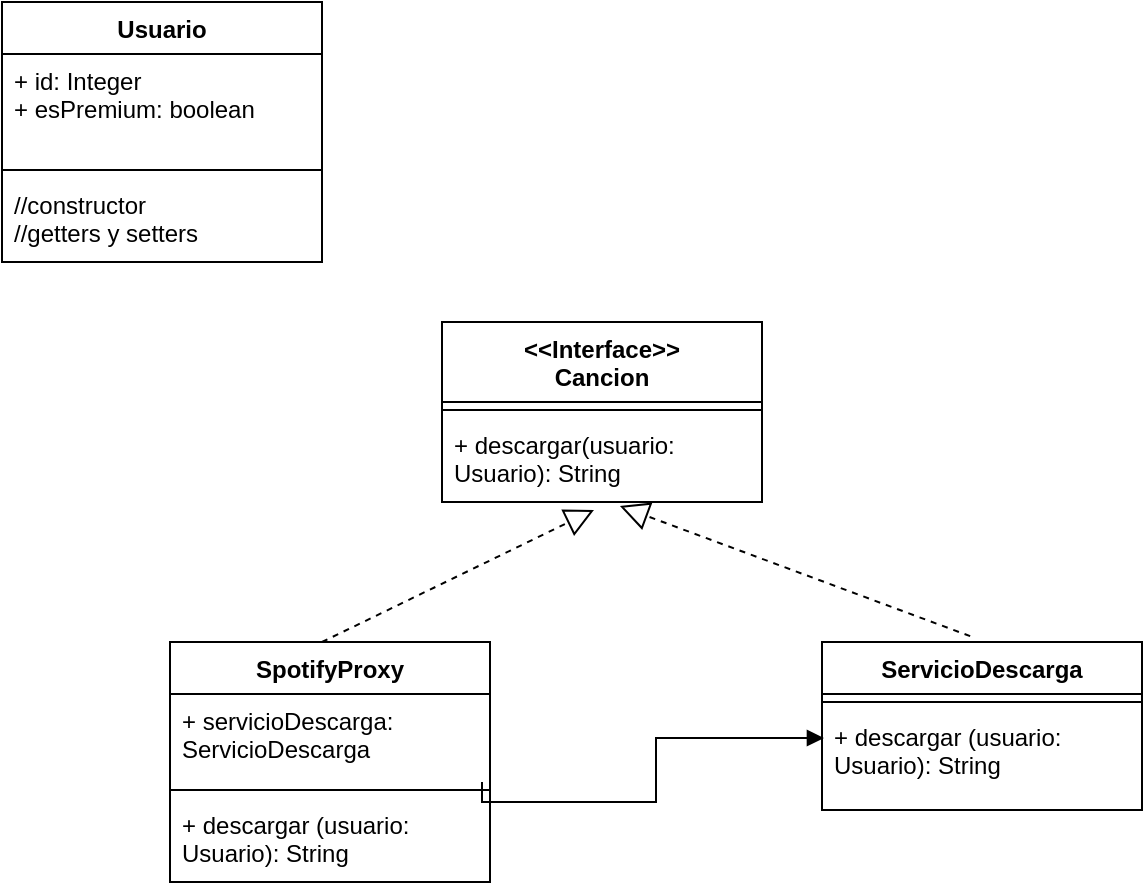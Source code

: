 <mxfile version="21.2.9" type="device">
  <diagram name="Page-1" id="4v0VugBD950doRNQBEw-">
    <mxGraphModel dx="1434" dy="764" grid="1" gridSize="10" guides="1" tooltips="1" connect="1" arrows="1" fold="1" page="1" pageScale="1" pageWidth="827" pageHeight="1169" math="0" shadow="0">
      <root>
        <mxCell id="0" />
        <mxCell id="1" parent="0" />
        <mxCell id="JLtGzhH2Q6yY1cW3T13B-5" value="Usuario" style="swimlane;fontStyle=1;align=center;verticalAlign=top;childLayout=stackLayout;horizontal=1;startSize=26;horizontalStack=0;resizeParent=1;resizeParentMax=0;resizeLast=0;collapsible=1;marginBottom=0;whiteSpace=wrap;html=1;" vertex="1" parent="1">
          <mxGeometry x="170" y="80" width="160" height="130" as="geometry" />
        </mxCell>
        <mxCell id="JLtGzhH2Q6yY1cW3T13B-6" value="+ id: Integer&lt;br&gt;+ esPremium: boolean&amp;nbsp;" style="text;strokeColor=none;fillColor=none;align=left;verticalAlign=top;spacingLeft=4;spacingRight=4;overflow=hidden;rotatable=0;points=[[0,0.5],[1,0.5]];portConstraint=eastwest;whiteSpace=wrap;html=1;" vertex="1" parent="JLtGzhH2Q6yY1cW3T13B-5">
          <mxGeometry y="26" width="160" height="54" as="geometry" />
        </mxCell>
        <mxCell id="JLtGzhH2Q6yY1cW3T13B-7" value="" style="line;strokeWidth=1;fillColor=none;align=left;verticalAlign=middle;spacingTop=-1;spacingLeft=3;spacingRight=3;rotatable=0;labelPosition=right;points=[];portConstraint=eastwest;strokeColor=inherit;" vertex="1" parent="JLtGzhH2Q6yY1cW3T13B-5">
          <mxGeometry y="80" width="160" height="8" as="geometry" />
        </mxCell>
        <mxCell id="JLtGzhH2Q6yY1cW3T13B-8" value="//constructor&lt;br&gt;//getters y setters" style="text;strokeColor=none;fillColor=none;align=left;verticalAlign=top;spacingLeft=4;spacingRight=4;overflow=hidden;rotatable=0;points=[[0,0.5],[1,0.5]];portConstraint=eastwest;whiteSpace=wrap;html=1;" vertex="1" parent="JLtGzhH2Q6yY1cW3T13B-5">
          <mxGeometry y="88" width="160" height="42" as="geometry" />
        </mxCell>
        <mxCell id="JLtGzhH2Q6yY1cW3T13B-9" value="&amp;lt;&amp;lt;Interface&amp;gt;&amp;gt;&lt;br&gt;Cancion" style="swimlane;fontStyle=1;align=center;verticalAlign=top;childLayout=stackLayout;horizontal=1;startSize=40;horizontalStack=0;resizeParent=1;resizeParentMax=0;resizeLast=0;collapsible=1;marginBottom=0;whiteSpace=wrap;html=1;" vertex="1" parent="1">
          <mxGeometry x="390" y="240" width="160" height="90" as="geometry" />
        </mxCell>
        <mxCell id="JLtGzhH2Q6yY1cW3T13B-11" value="" style="line;strokeWidth=1;fillColor=none;align=left;verticalAlign=middle;spacingTop=-1;spacingLeft=3;spacingRight=3;rotatable=0;labelPosition=right;points=[];portConstraint=eastwest;strokeColor=inherit;" vertex="1" parent="JLtGzhH2Q6yY1cW3T13B-9">
          <mxGeometry y="40" width="160" height="8" as="geometry" />
        </mxCell>
        <mxCell id="JLtGzhH2Q6yY1cW3T13B-12" value="+ descargar(usuario: Usuario): String" style="text;strokeColor=none;fillColor=none;align=left;verticalAlign=top;spacingLeft=4;spacingRight=4;overflow=hidden;rotatable=0;points=[[0,0.5],[1,0.5]];portConstraint=eastwest;whiteSpace=wrap;html=1;" vertex="1" parent="JLtGzhH2Q6yY1cW3T13B-9">
          <mxGeometry y="48" width="160" height="42" as="geometry" />
        </mxCell>
        <mxCell id="JLtGzhH2Q6yY1cW3T13B-13" value="SpotifyProxy" style="swimlane;fontStyle=1;align=center;verticalAlign=top;childLayout=stackLayout;horizontal=1;startSize=26;horizontalStack=0;resizeParent=1;resizeParentMax=0;resizeLast=0;collapsible=1;marginBottom=0;whiteSpace=wrap;html=1;" vertex="1" parent="1">
          <mxGeometry x="254" y="400" width="160" height="120" as="geometry" />
        </mxCell>
        <mxCell id="JLtGzhH2Q6yY1cW3T13B-21" value="" style="endArrow=block;dashed=1;endFill=0;endSize=12;html=1;rounded=0;entryX=0.475;entryY=1.095;entryDx=0;entryDy=0;entryPerimeter=0;" edge="1" parent="JLtGzhH2Q6yY1cW3T13B-13" target="JLtGzhH2Q6yY1cW3T13B-12">
          <mxGeometry width="160" relative="1" as="geometry">
            <mxPoint x="76" as="sourcePoint" />
            <mxPoint x="236" as="targetPoint" />
          </mxGeometry>
        </mxCell>
        <mxCell id="JLtGzhH2Q6yY1cW3T13B-14" value="+ servicioDescarga: ServicioDescarga" style="text;strokeColor=none;fillColor=none;align=left;verticalAlign=top;spacingLeft=4;spacingRight=4;overflow=hidden;rotatable=0;points=[[0,0.5],[1,0.5]];portConstraint=eastwest;whiteSpace=wrap;html=1;" vertex="1" parent="JLtGzhH2Q6yY1cW3T13B-13">
          <mxGeometry y="26" width="160" height="44" as="geometry" />
        </mxCell>
        <mxCell id="JLtGzhH2Q6yY1cW3T13B-15" value="" style="line;strokeWidth=1;fillColor=none;align=left;verticalAlign=middle;spacingTop=-1;spacingLeft=3;spacingRight=3;rotatable=0;labelPosition=right;points=[];portConstraint=eastwest;strokeColor=inherit;" vertex="1" parent="JLtGzhH2Q6yY1cW3T13B-13">
          <mxGeometry y="70" width="160" height="8" as="geometry" />
        </mxCell>
        <mxCell id="JLtGzhH2Q6yY1cW3T13B-16" value="+ descargar (usuario: Usuario): String" style="text;strokeColor=none;fillColor=none;align=left;verticalAlign=top;spacingLeft=4;spacingRight=4;overflow=hidden;rotatable=0;points=[[0,0.5],[1,0.5]];portConstraint=eastwest;whiteSpace=wrap;html=1;" vertex="1" parent="JLtGzhH2Q6yY1cW3T13B-13">
          <mxGeometry y="78" width="160" height="42" as="geometry" />
        </mxCell>
        <mxCell id="JLtGzhH2Q6yY1cW3T13B-17" value="ServicioDescarga" style="swimlane;fontStyle=1;align=center;verticalAlign=top;childLayout=stackLayout;horizontal=1;startSize=26;horizontalStack=0;resizeParent=1;resizeParentMax=0;resizeLast=0;collapsible=1;marginBottom=0;whiteSpace=wrap;html=1;" vertex="1" parent="1">
          <mxGeometry x="580" y="400" width="160" height="84" as="geometry" />
        </mxCell>
        <mxCell id="JLtGzhH2Q6yY1cW3T13B-19" value="" style="line;strokeWidth=1;fillColor=none;align=left;verticalAlign=middle;spacingTop=-1;spacingLeft=3;spacingRight=3;rotatable=0;labelPosition=right;points=[];portConstraint=eastwest;strokeColor=inherit;" vertex="1" parent="JLtGzhH2Q6yY1cW3T13B-17">
          <mxGeometry y="26" width="160" height="8" as="geometry" />
        </mxCell>
        <mxCell id="JLtGzhH2Q6yY1cW3T13B-20" value="+ descargar (usuario: Usuario): String" style="text;strokeColor=none;fillColor=none;align=left;verticalAlign=top;spacingLeft=4;spacingRight=4;overflow=hidden;rotatable=0;points=[[0,0.5],[1,0.5]];portConstraint=eastwest;whiteSpace=wrap;html=1;" vertex="1" parent="JLtGzhH2Q6yY1cW3T13B-17">
          <mxGeometry y="34" width="160" height="50" as="geometry" />
        </mxCell>
        <mxCell id="JLtGzhH2Q6yY1cW3T13B-22" value="" style="endArrow=block;dashed=1;endFill=0;endSize=12;html=1;rounded=0;entryX=0.556;entryY=1.048;entryDx=0;entryDy=0;entryPerimeter=0;exitX=0.463;exitY=-0.035;exitDx=0;exitDy=0;exitPerimeter=0;" edge="1" parent="1" source="JLtGzhH2Q6yY1cW3T13B-17" target="JLtGzhH2Q6yY1cW3T13B-12">
          <mxGeometry width="160" relative="1" as="geometry">
            <mxPoint x="340" y="410" as="sourcePoint" />
            <mxPoint x="476" y="344" as="targetPoint" />
          </mxGeometry>
        </mxCell>
        <mxCell id="JLtGzhH2Q6yY1cW3T13B-24" value="" style="endArrow=block;endFill=1;html=1;edgeStyle=orthogonalEdgeStyle;align=left;verticalAlign=top;rounded=0;entryX=0.006;entryY=0.28;entryDx=0;entryDy=0;entryPerimeter=0;exitX=0.975;exitY=1;exitDx=0;exitDy=0;exitPerimeter=0;" edge="1" parent="1" source="JLtGzhH2Q6yY1cW3T13B-14" target="JLtGzhH2Q6yY1cW3T13B-20">
          <mxGeometry x="-1" relative="1" as="geometry">
            <mxPoint x="420" y="471" as="sourcePoint" />
            <mxPoint x="570" y="470" as="targetPoint" />
          </mxGeometry>
        </mxCell>
      </root>
    </mxGraphModel>
  </diagram>
</mxfile>
